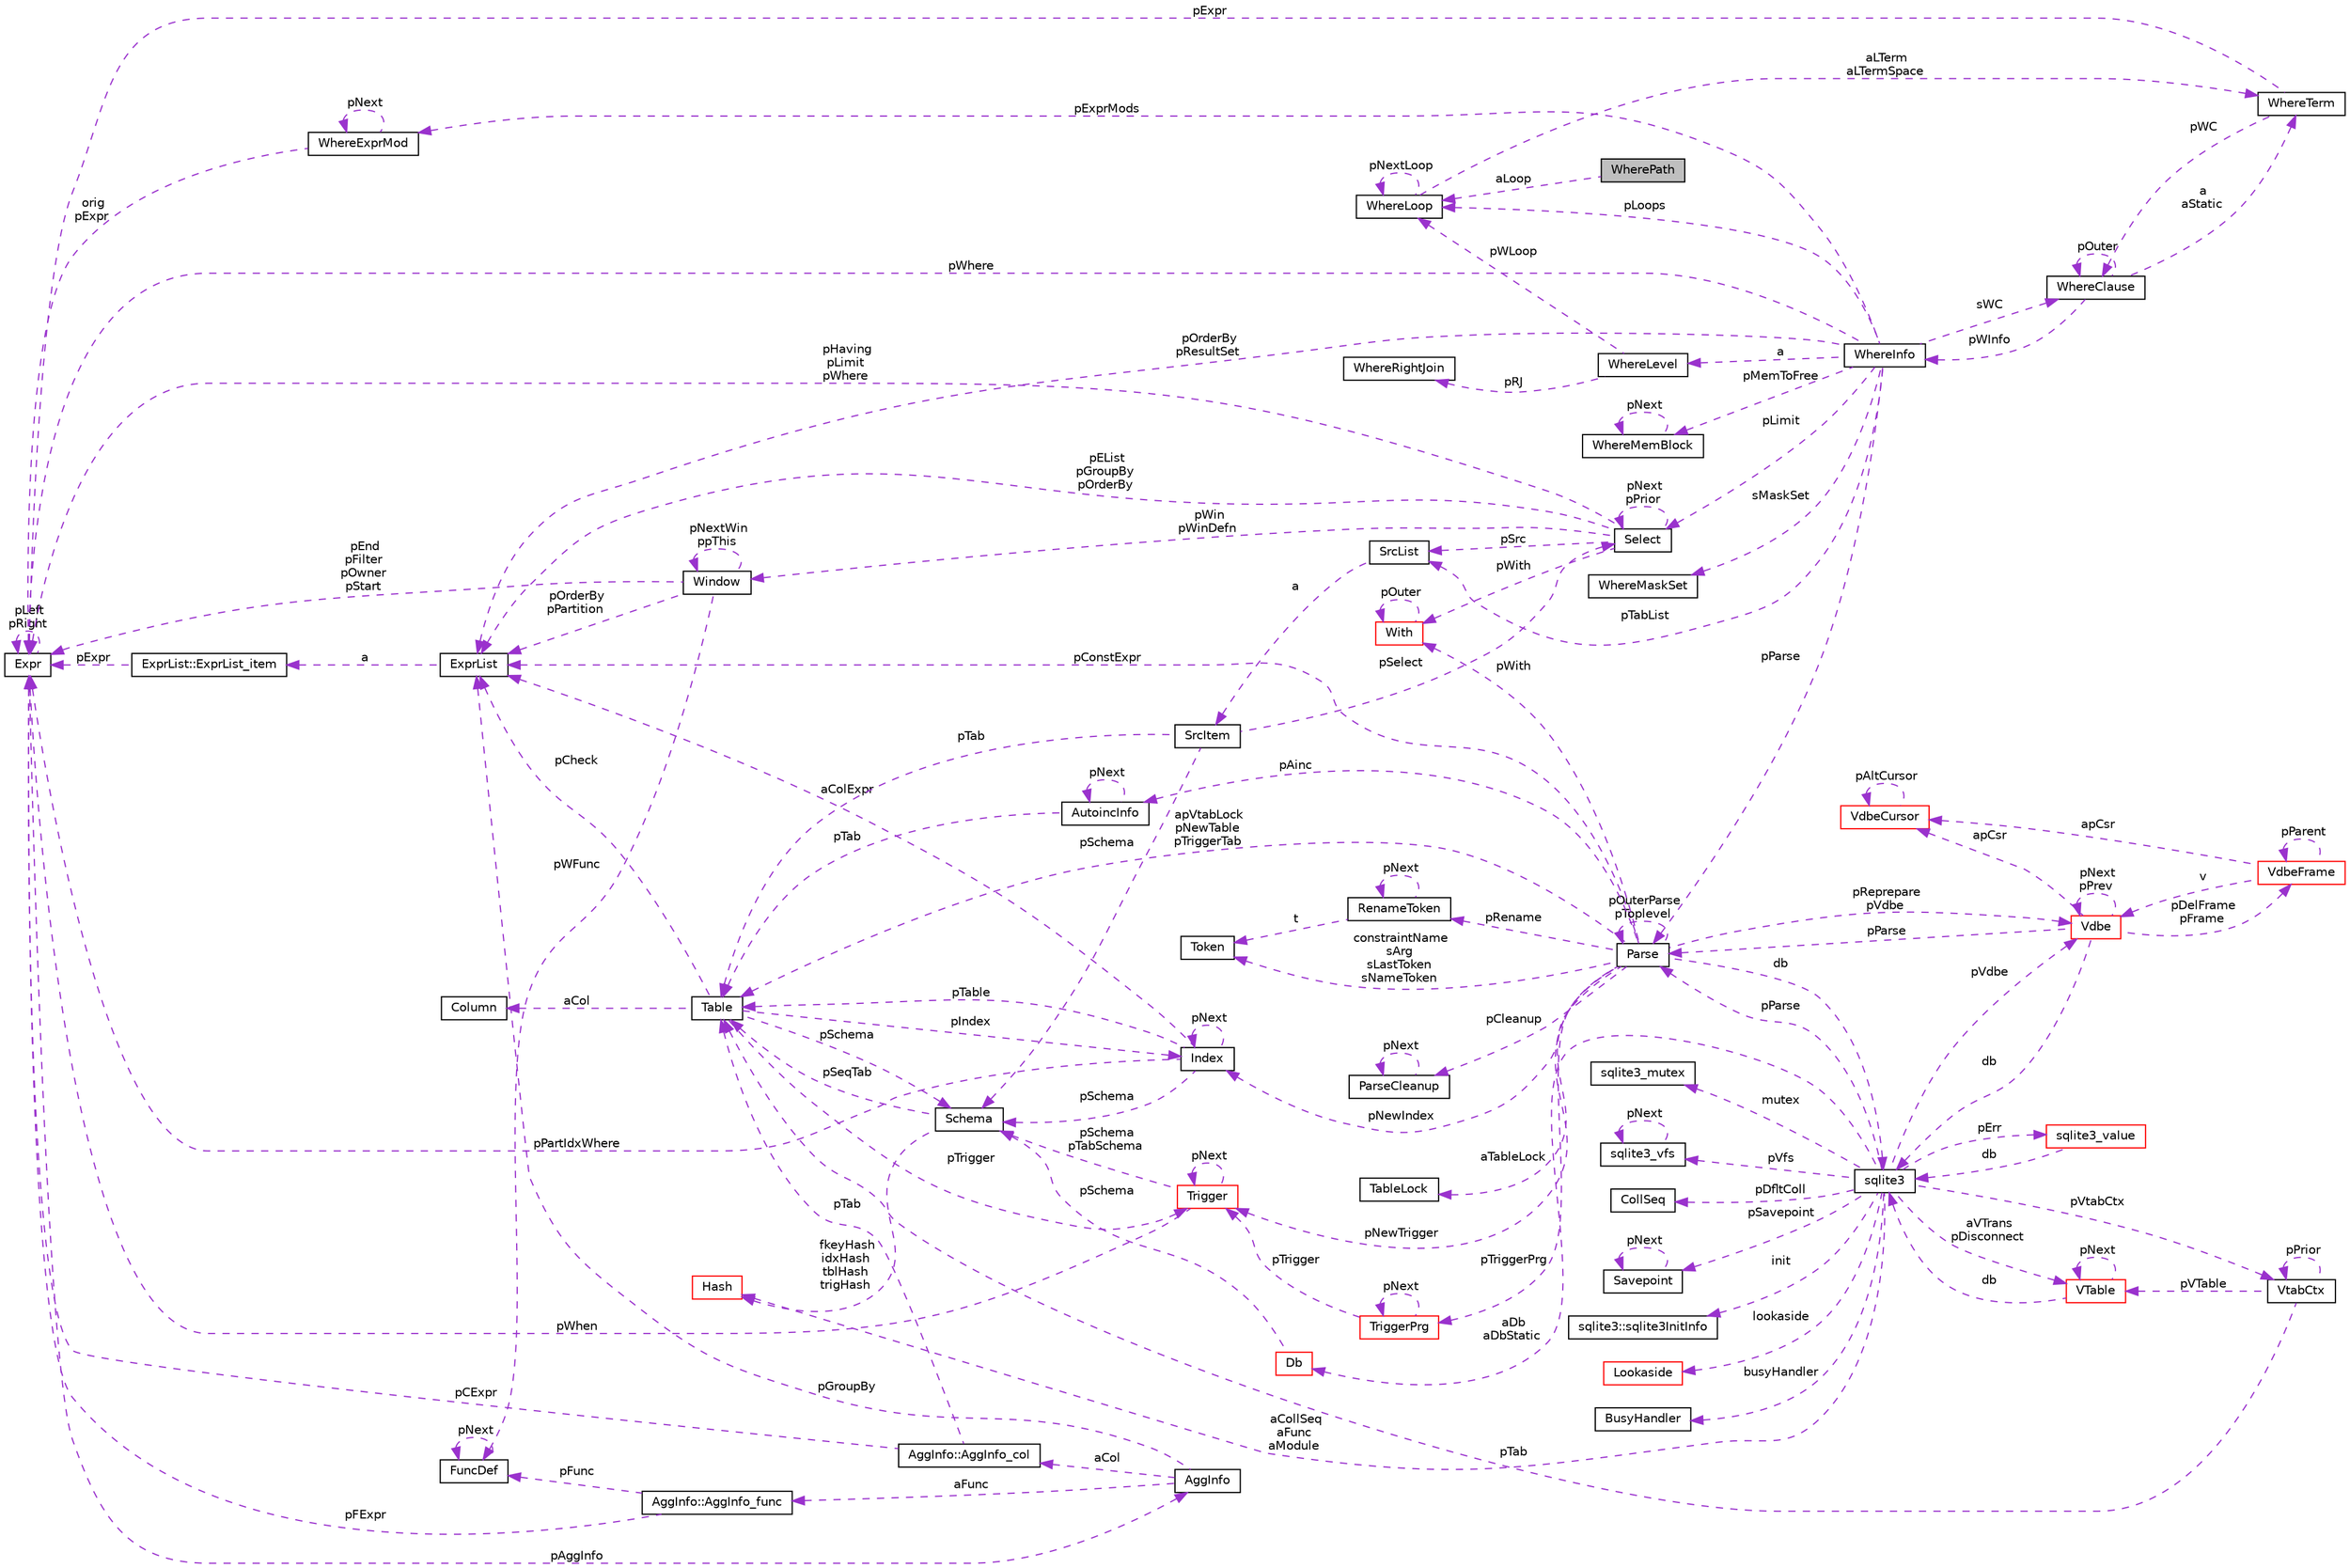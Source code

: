digraph "WherePath"
{
 // LATEX_PDF_SIZE
  edge [fontname="Helvetica",fontsize="10",labelfontname="Helvetica",labelfontsize="10"];
  node [fontname="Helvetica",fontsize="10",shape=record];
  rankdir="LR";
  Node1 [label="WherePath",height=0.2,width=0.4,color="black", fillcolor="grey75", style="filled", fontcolor="black",tooltip=" "];
  Node2 -> Node1 [dir="back",color="darkorchid3",fontsize="10",style="dashed",label=" aLoop" ,fontname="Helvetica"];
  Node2 [label="WhereLoop",height=0.2,width=0.4,color="black", fillcolor="white", style="filled",URL="$db/d1b/sqlite3_8c.html#dd/d9a/structWhereLoop",tooltip=" "];
  Node3 -> Node2 [dir="back",color="darkorchid3",fontsize="10",style="dashed",label=" aLTerm\naLTermSpace" ,fontname="Helvetica"];
  Node3 [label="WhereTerm",height=0.2,width=0.4,color="black", fillcolor="white", style="filled",URL="$db/d1b/sqlite3_8c.html#da/d59/structWhereTerm",tooltip=" "];
  Node4 -> Node3 [dir="back",color="darkorchid3",fontsize="10",style="dashed",label=" pExpr" ,fontname="Helvetica"];
  Node4 [label="Expr",height=0.2,width=0.4,color="black", fillcolor="white", style="filled",URL="$db/d1b/sqlite3_8c.html#d4/dfb/structExpr",tooltip=" "];
  Node4 -> Node4 [dir="back",color="darkorchid3",fontsize="10",style="dashed",label=" pLeft\npRight" ,fontname="Helvetica"];
  Node5 -> Node4 [dir="back",color="darkorchid3",fontsize="10",style="dashed",label=" pAggInfo" ,fontname="Helvetica"];
  Node5 [label="AggInfo",height=0.2,width=0.4,color="black", fillcolor="white", style="filled",URL="$db/d1b/sqlite3_8c.html#d2/dc8/structAggInfo",tooltip=" "];
  Node6 -> Node5 [dir="back",color="darkorchid3",fontsize="10",style="dashed",label=" pGroupBy" ,fontname="Helvetica"];
  Node6 [label="ExprList",height=0.2,width=0.4,color="black", fillcolor="white", style="filled",URL="$db/d1b/sqlite3_8c.html#d5/d5c/structExprList",tooltip=" "];
  Node7 -> Node6 [dir="back",color="darkorchid3",fontsize="10",style="dashed",label=" a" ,fontname="Helvetica"];
  Node7 [label="ExprList::ExprList_item",height=0.2,width=0.4,color="black", fillcolor="white", style="filled",URL="$db/d1b/sqlite3_8c.html#d8/dae/structExprList_1_1ExprList__item",tooltip=" "];
  Node4 -> Node7 [dir="back",color="darkorchid3",fontsize="10",style="dashed",label=" pExpr" ,fontname="Helvetica"];
  Node8 -> Node5 [dir="back",color="darkorchid3",fontsize="10",style="dashed",label=" aCol" ,fontname="Helvetica"];
  Node8 [label="AggInfo::AggInfo_col",height=0.2,width=0.4,color="black", fillcolor="white", style="filled",URL="$db/d1b/sqlite3_8c.html#d6/d3a/structAggInfo_1_1AggInfo__col",tooltip=" "];
  Node9 -> Node8 [dir="back",color="darkorchid3",fontsize="10",style="dashed",label=" pTab" ,fontname="Helvetica"];
  Node9 [label="Table",height=0.2,width=0.4,color="black", fillcolor="white", style="filled",URL="$db/d1b/sqlite3_8c.html#dc/dcb/structTable",tooltip=" "];
  Node10 -> Node9 [dir="back",color="darkorchid3",fontsize="10",style="dashed",label=" aCol" ,fontname="Helvetica"];
  Node10 [label="Column",height=0.2,width=0.4,color="black", fillcolor="white", style="filled",URL="$db/d1b/sqlite3_8c.html#dc/dc1/structColumn",tooltip=" "];
  Node11 -> Node9 [dir="back",color="darkorchid3",fontsize="10",style="dashed",label=" pIndex" ,fontname="Helvetica"];
  Node11 [label="Index",height=0.2,width=0.4,color="black", fillcolor="white", style="filled",URL="$db/d1b/sqlite3_8c.html#df/d86/structIndex",tooltip=" "];
  Node9 -> Node11 [dir="back",color="darkorchid3",fontsize="10",style="dashed",label=" pTable" ,fontname="Helvetica"];
  Node11 -> Node11 [dir="back",color="darkorchid3",fontsize="10",style="dashed",label=" pNext" ,fontname="Helvetica"];
  Node12 -> Node11 [dir="back",color="darkorchid3",fontsize="10",style="dashed",label=" pSchema" ,fontname="Helvetica"];
  Node12 [label="Schema",height=0.2,width=0.4,color="black", fillcolor="white", style="filled",URL="$db/d1b/sqlite3_8c.html#d8/db0/structSchema",tooltip=" "];
  Node13 -> Node12 [dir="back",color="darkorchid3",fontsize="10",style="dashed",label=" fkeyHash\nidxHash\ntblHash\ntrigHash" ,fontname="Helvetica"];
  Node13 [label="Hash",height=0.2,width=0.4,color="red", fillcolor="white", style="filled",URL="$db/d1b/sqlite3_8c.html#d1/dbe/structHash",tooltip=" "];
  Node9 -> Node12 [dir="back",color="darkorchid3",fontsize="10",style="dashed",label=" pSeqTab" ,fontname="Helvetica"];
  Node4 -> Node11 [dir="back",color="darkorchid3",fontsize="10",style="dashed",label=" pPartIdxWhere" ,fontname="Helvetica"];
  Node6 -> Node11 [dir="back",color="darkorchid3",fontsize="10",style="dashed",label=" aColExpr" ,fontname="Helvetica"];
  Node6 -> Node9 [dir="back",color="darkorchid3",fontsize="10",style="dashed",label=" pCheck" ,fontname="Helvetica"];
  Node16 -> Node9 [dir="back",color="darkorchid3",fontsize="10",style="dashed",label=" pTrigger" ,fontname="Helvetica"];
  Node16 [label="Trigger",height=0.2,width=0.4,color="red", fillcolor="white", style="filled",URL="$db/d1b/sqlite3_8c.html#dc/d15/structTrigger",tooltip=" "];
  Node4 -> Node16 [dir="back",color="darkorchid3",fontsize="10",style="dashed",label=" pWhen" ,fontname="Helvetica"];
  Node12 -> Node16 [dir="back",color="darkorchid3",fontsize="10",style="dashed",label=" pSchema\npTabSchema" ,fontname="Helvetica"];
  Node16 -> Node16 [dir="back",color="darkorchid3",fontsize="10",style="dashed",label=" pNext" ,fontname="Helvetica"];
  Node12 -> Node9 [dir="back",color="darkorchid3",fontsize="10",style="dashed",label=" pSchema" ,fontname="Helvetica"];
  Node4 -> Node8 [dir="back",color="darkorchid3",fontsize="10",style="dashed",label=" pCExpr" ,fontname="Helvetica"];
  Node29 -> Node5 [dir="back",color="darkorchid3",fontsize="10",style="dashed",label=" aFunc" ,fontname="Helvetica"];
  Node29 [label="AggInfo::AggInfo_func",height=0.2,width=0.4,color="black", fillcolor="white", style="filled",URL="$db/d1b/sqlite3_8c.html#d3/d2e/structAggInfo_1_1AggInfo__func",tooltip=" "];
  Node4 -> Node29 [dir="back",color="darkorchid3",fontsize="10",style="dashed",label=" pFExpr" ,fontname="Helvetica"];
  Node27 -> Node29 [dir="back",color="darkorchid3",fontsize="10",style="dashed",label=" pFunc" ,fontname="Helvetica"];
  Node27 [label="FuncDef",height=0.2,width=0.4,color="black", fillcolor="white", style="filled",URL="$d1/d3a/structFuncDef.html",tooltip=" "];
  Node27 -> Node27 [dir="back",color="darkorchid3",fontsize="10",style="dashed",label=" pNext" ,fontname="Helvetica"];
  Node30 -> Node3 [dir="back",color="darkorchid3",fontsize="10",style="dashed",label=" pWC" ,fontname="Helvetica"];
  Node30 [label="WhereClause",height=0.2,width=0.4,color="black", fillcolor="white", style="filled",URL="$db/d1b/sqlite3_8c.html#da/d54/structWhereClause",tooltip=" "];
  Node31 -> Node30 [dir="back",color="darkorchid3",fontsize="10",style="dashed",label=" pWInfo" ,fontname="Helvetica"];
  Node31 [label="WhereInfo",height=0.2,width=0.4,color="black", fillcolor="white", style="filled",URL="$db/d1b/sqlite3_8c.html#d9/d37/structWhereInfo",tooltip=" "];
  Node32 -> Node31 [dir="back",color="darkorchid3",fontsize="10",style="dashed",label=" pParse" ,fontname="Helvetica"];
  Node32 [label="Parse",height=0.2,width=0.4,color="black", fillcolor="white", style="filled",URL="$db/d1b/sqlite3_8c.html#db/dbb/structParse",tooltip=" "];
  Node33 -> Node32 [dir="back",color="darkorchid3",fontsize="10",style="dashed",label=" db" ,fontname="Helvetica"];
  Node33 [label="sqlite3",height=0.2,width=0.4,color="black", fillcolor="white", style="filled",URL="$d9/dcd/structsqlite3.html",tooltip=" "];
  Node34 -> Node33 [dir="back",color="darkorchid3",fontsize="10",style="dashed",label=" pVfs" ,fontname="Helvetica"];
  Node34 [label="sqlite3_vfs",height=0.2,width=0.4,color="black", fillcolor="white", style="filled",URL="$d3/d36/structsqlite3__vfs.html",tooltip=" "];
  Node34 -> Node34 [dir="back",color="darkorchid3",fontsize="10",style="dashed",label=" pNext" ,fontname="Helvetica"];
  Node35 -> Node33 [dir="back",color="darkorchid3",fontsize="10",style="dashed",label=" pVdbe" ,fontname="Helvetica"];
  Node35 [label="Vdbe",height=0.2,width=0.4,color="red", fillcolor="white", style="filled",URL="$db/d1b/sqlite3_8c.html#de/d53/structVdbe",tooltip=" "];
  Node33 -> Node35 [dir="back",color="darkorchid3",fontsize="10",style="dashed",label=" db" ,fontname="Helvetica"];
  Node35 -> Node35 [dir="back",color="darkorchid3",fontsize="10",style="dashed",label=" pNext\npPrev" ,fontname="Helvetica"];
  Node32 -> Node35 [dir="back",color="darkorchid3",fontsize="10",style="dashed",label=" pParse" ,fontname="Helvetica"];
  Node36 -> Node35 [dir="back",color="darkorchid3",fontsize="10",style="dashed",label=" apCsr" ,fontname="Helvetica"];
  Node36 [label="VdbeCursor",height=0.2,width=0.4,color="red", fillcolor="white", style="filled",URL="$db/d1b/sqlite3_8c.html#d0/dd5/structVdbeCursor",tooltip=" "];
  Node36 -> Node36 [dir="back",color="darkorchid3",fontsize="10",style="dashed",label=" pAltCursor" ,fontname="Helvetica"];
  Node39 -> Node35 [dir="back",color="darkorchid3",fontsize="10",style="dashed",label=" pDelFrame\npFrame" ,fontname="Helvetica"];
  Node39 [label="VdbeFrame",height=0.2,width=0.4,color="red", fillcolor="white", style="filled",URL="$db/d1b/sqlite3_8c.html#df/db1/structVdbeFrame",tooltip=" "];
  Node35 -> Node39 [dir="back",color="darkorchid3",fontsize="10",style="dashed",label=" v" ,fontname="Helvetica"];
  Node39 -> Node39 [dir="back",color="darkorchid3",fontsize="10",style="dashed",label=" pParent" ,fontname="Helvetica"];
  Node36 -> Node39 [dir="back",color="darkorchid3",fontsize="10",style="dashed",label=" apCsr" ,fontname="Helvetica"];
  Node38 -> Node33 [dir="back",color="darkorchid3",fontsize="10",style="dashed",label=" pDfltColl" ,fontname="Helvetica"];
  Node38 [label="CollSeq",height=0.2,width=0.4,color="black", fillcolor="white", style="filled",URL="$d1/d4e/structCollSeq.html",tooltip=" "];
  Node51 -> Node33 [dir="back",color="darkorchid3",fontsize="10",style="dashed",label=" mutex" ,fontname="Helvetica"];
  Node51 [label="sqlite3_mutex",height=0.2,width=0.4,color="black", fillcolor="white", style="filled",URL="$db/d1b/sqlite3_8c.html#d5/d3c/structsqlite3__mutex",tooltip=" "];
  Node52 -> Node33 [dir="back",color="darkorchid3",fontsize="10",style="dashed",label=" aDb\naDbStatic" ,fontname="Helvetica"];
  Node52 [label="Db",height=0.2,width=0.4,color="red", fillcolor="white", style="filled",URL="$db/d1b/sqlite3_8c.html#d2/d6b/structDb",tooltip=" "];
  Node12 -> Node52 [dir="back",color="darkorchid3",fontsize="10",style="dashed",label=" pSchema" ,fontname="Helvetica"];
  Node70 -> Node33 [dir="back",color="darkorchid3",fontsize="10",style="dashed",label=" init" ,fontname="Helvetica"];
  Node70 [label="sqlite3::sqlite3InitInfo",height=0.2,width=0.4,color="black", fillcolor="white", style="filled",URL="$d9/dcd/structsqlite3.html#df/d52/structsqlite3_1_1sqlite3InitInfo",tooltip=" "];
  Node32 -> Node33 [dir="back",color="darkorchid3",fontsize="10",style="dashed",label=" pParse" ,fontname="Helvetica"];
  Node45 -> Node33 [dir="back",color="darkorchid3",fontsize="10",style="dashed",label=" pErr" ,fontname="Helvetica"];
  Node45 [label="sqlite3_value",height=0.2,width=0.4,color="red", fillcolor="white", style="filled",URL="$d0/d9c/structsqlite3__value.html",tooltip=" "];
  Node33 -> Node45 [dir="back",color="darkorchid3",fontsize="10",style="dashed",label=" db" ,fontname="Helvetica"];
  Node71 -> Node33 [dir="back",color="darkorchid3",fontsize="10",style="dashed",label=" lookaside" ,fontname="Helvetica"];
  Node71 [label="Lookaside",height=0.2,width=0.4,color="red", fillcolor="white", style="filled",URL="$db/d1b/sqlite3_8c.html#d9/d54/structLookaside",tooltip=" "];
  Node13 -> Node33 [dir="back",color="darkorchid3",fontsize="10",style="dashed",label=" aCollSeq\naFunc\naModule" ,fontname="Helvetica"];
  Node73 -> Node33 [dir="back",color="darkorchid3",fontsize="10",style="dashed",label=" pVtabCtx" ,fontname="Helvetica"];
  Node73 [label="VtabCtx",height=0.2,width=0.4,color="black", fillcolor="white", style="filled",URL="$db/d1b/sqlite3_8c.html#d3/d4f/structVtabCtx",tooltip=" "];
  Node47 -> Node73 [dir="back",color="darkorchid3",fontsize="10",style="dashed",label=" pVTable" ,fontname="Helvetica"];
  Node47 [label="VTable",height=0.2,width=0.4,color="red", fillcolor="white", style="filled",URL="$db/d1b/sqlite3_8c.html#d9/dde/structVTable",tooltip=" "];
  Node33 -> Node47 [dir="back",color="darkorchid3",fontsize="10",style="dashed",label=" db" ,fontname="Helvetica"];
  Node47 -> Node47 [dir="back",color="darkorchid3",fontsize="10",style="dashed",label=" pNext" ,fontname="Helvetica"];
  Node9 -> Node73 [dir="back",color="darkorchid3",fontsize="10",style="dashed",label=" pTab" ,fontname="Helvetica"];
  Node73 -> Node73 [dir="back",color="darkorchid3",fontsize="10",style="dashed",label=" pPrior" ,fontname="Helvetica"];
  Node47 -> Node33 [dir="back",color="darkorchid3",fontsize="10",style="dashed",label=" aVTrans\npDisconnect" ,fontname="Helvetica"];
  Node74 -> Node33 [dir="back",color="darkorchid3",fontsize="10",style="dashed",label=" busyHandler" ,fontname="Helvetica"];
  Node74 [label="BusyHandler",height=0.2,width=0.4,color="black", fillcolor="white", style="filled",URL="$dc/d2e/structBusyHandler.html",tooltip=" "];
  Node75 -> Node33 [dir="back",color="darkorchid3",fontsize="10",style="dashed",label=" pSavepoint" ,fontname="Helvetica"];
  Node75 [label="Savepoint",height=0.2,width=0.4,color="black", fillcolor="white", style="filled",URL="$db/d1b/sqlite3_8c.html#d3/d2f/structSavepoint",tooltip=" "];
  Node75 -> Node75 [dir="back",color="darkorchid3",fontsize="10",style="dashed",label=" pNext" ,fontname="Helvetica"];
  Node35 -> Node32 [dir="back",color="darkorchid3",fontsize="10",style="dashed",label=" pReprepare\npVdbe" ,fontname="Helvetica"];
  Node6 -> Node32 [dir="back",color="darkorchid3",fontsize="10",style="dashed",label=" pConstExpr" ,fontname="Helvetica"];
  Node76 -> Node32 [dir="back",color="darkorchid3",fontsize="10",style="dashed",label=" constraintName\nsArg\nsLastToken\nsNameToken" ,fontname="Helvetica"];
  Node76 [label="Token",height=0.2,width=0.4,color="black", fillcolor="white", style="filled",URL="$db/d1b/sqlite3_8c.html#df/dcd/structToken",tooltip=" "];
  Node77 -> Node32 [dir="back",color="darkorchid3",fontsize="10",style="dashed",label=" aTableLock" ,fontname="Helvetica"];
  Node77 [label="TableLock",height=0.2,width=0.4,color="black", fillcolor="white", style="filled",URL="$db/d1b/sqlite3_8c.html#d1/d79/structTableLock",tooltip=" "];
  Node78 -> Node32 [dir="back",color="darkorchid3",fontsize="10",style="dashed",label=" pAinc" ,fontname="Helvetica"];
  Node78 [label="AutoincInfo",height=0.2,width=0.4,color="black", fillcolor="white", style="filled",URL="$db/d1b/sqlite3_8c.html#db/d7b/structAutoincInfo",tooltip=" "];
  Node78 -> Node78 [dir="back",color="darkorchid3",fontsize="10",style="dashed",label=" pNext" ,fontname="Helvetica"];
  Node9 -> Node78 [dir="back",color="darkorchid3",fontsize="10",style="dashed",label=" pTab" ,fontname="Helvetica"];
  Node32 -> Node32 [dir="back",color="darkorchid3",fontsize="10",style="dashed",label=" pOuterParse\npToplevel" ,fontname="Helvetica"];
  Node9 -> Node32 [dir="back",color="darkorchid3",fontsize="10",style="dashed",label=" apVtabLock\npNewTable\npTriggerTab" ,fontname="Helvetica"];
  Node79 -> Node32 [dir="back",color="darkorchid3",fontsize="10",style="dashed",label=" pTriggerPrg" ,fontname="Helvetica"];
  Node79 [label="TriggerPrg",height=0.2,width=0.4,color="red", fillcolor="white", style="filled",URL="$db/d1b/sqlite3_8c.html#d9/d62/structTriggerPrg",tooltip=" "];
  Node16 -> Node79 [dir="back",color="darkorchid3",fontsize="10",style="dashed",label=" pTrigger" ,fontname="Helvetica"];
  Node79 -> Node79 [dir="back",color="darkorchid3",fontsize="10",style="dashed",label=" pNext" ,fontname="Helvetica"];
  Node80 -> Node32 [dir="back",color="darkorchid3",fontsize="10",style="dashed",label=" pCleanup" ,fontname="Helvetica"];
  Node80 [label="ParseCleanup",height=0.2,width=0.4,color="black", fillcolor="white", style="filled",URL="$de/d52/structParseCleanup.html",tooltip=" "];
  Node80 -> Node80 [dir="back",color="darkorchid3",fontsize="10",style="dashed",label=" pNext" ,fontname="Helvetica"];
  Node11 -> Node32 [dir="back",color="darkorchid3",fontsize="10",style="dashed",label=" pNewIndex" ,fontname="Helvetica"];
  Node16 -> Node32 [dir="back",color="darkorchid3",fontsize="10",style="dashed",label=" pNewTrigger" ,fontname="Helvetica"];
  Node23 -> Node32 [dir="back",color="darkorchid3",fontsize="10",style="dashed",label=" pWith" ,fontname="Helvetica"];
  Node23 [label="With",height=0.2,width=0.4,color="red", fillcolor="white", style="filled",URL="$db/d1b/sqlite3_8c.html#df/d70/structWith",tooltip=" "];
  Node23 -> Node23 [dir="back",color="darkorchid3",fontsize="10",style="dashed",label=" pOuter" ,fontname="Helvetica"];
  Node81 -> Node32 [dir="back",color="darkorchid3",fontsize="10",style="dashed",label=" pRename" ,fontname="Helvetica"];
  Node81 [label="RenameToken",height=0.2,width=0.4,color="black", fillcolor="white", style="filled",URL="$db/d1b/sqlite3_8c.html#d7/db5/structRenameToken",tooltip=" "];
  Node76 -> Node81 [dir="back",color="darkorchid3",fontsize="10",style="dashed",label=" t" ,fontname="Helvetica"];
  Node81 -> Node81 [dir="back",color="darkorchid3",fontsize="10",style="dashed",label=" pNext" ,fontname="Helvetica"];
  Node21 -> Node31 [dir="back",color="darkorchid3",fontsize="10",style="dashed",label=" pTabList" ,fontname="Helvetica"];
  Node21 [label="SrcList",height=0.2,width=0.4,color="black", fillcolor="white", style="filled",URL="$db/d1b/sqlite3_8c.html#de/deb/structSrcList",tooltip=" "];
  Node22 -> Node21 [dir="back",color="darkorchid3",fontsize="10",style="dashed",label=" a" ,fontname="Helvetica"];
  Node22 [label="SrcItem",height=0.2,width=0.4,color="black", fillcolor="white", style="filled",URL="$db/d1b/sqlite3_8c.html#d0/d26/structSrcItem",tooltip=" "];
  Node12 -> Node22 [dir="back",color="darkorchid3",fontsize="10",style="dashed",label=" pSchema" ,fontname="Helvetica"];
  Node9 -> Node22 [dir="back",color="darkorchid3",fontsize="10",style="dashed",label=" pTab" ,fontname="Helvetica"];
  Node20 -> Node22 [dir="back",color="darkorchid3",fontsize="10",style="dashed",label=" pSelect" ,fontname="Helvetica"];
  Node20 [label="Select",height=0.2,width=0.4,color="black", fillcolor="white", style="filled",URL="$db/d1b/sqlite3_8c.html#dd/d39/structSelect",tooltip=" "];
  Node6 -> Node20 [dir="back",color="darkorchid3",fontsize="10",style="dashed",label=" pEList\npGroupBy\npOrderBy" ,fontname="Helvetica"];
  Node21 -> Node20 [dir="back",color="darkorchid3",fontsize="10",style="dashed",label=" pSrc" ,fontname="Helvetica"];
  Node4 -> Node20 [dir="back",color="darkorchid3",fontsize="10",style="dashed",label=" pHaving\npLimit\npWhere" ,fontname="Helvetica"];
  Node20 -> Node20 [dir="back",color="darkorchid3",fontsize="10",style="dashed",label=" pNext\npPrior" ,fontname="Helvetica"];
  Node23 -> Node20 [dir="back",color="darkorchid3",fontsize="10",style="dashed",label=" pWith" ,fontname="Helvetica"];
  Node26 -> Node20 [dir="back",color="darkorchid3",fontsize="10",style="dashed",label=" pWin\npWinDefn" ,fontname="Helvetica"];
  Node26 [label="Window",height=0.2,width=0.4,color="black", fillcolor="white", style="filled",URL="$db/d1b/sqlite3_8c.html#d6/d08/structWindow",tooltip=" "];
  Node6 -> Node26 [dir="back",color="darkorchid3",fontsize="10",style="dashed",label=" pOrderBy\npPartition" ,fontname="Helvetica"];
  Node4 -> Node26 [dir="back",color="darkorchid3",fontsize="10",style="dashed",label=" pEnd\npFilter\npOwner\npStart" ,fontname="Helvetica"];
  Node26 -> Node26 [dir="back",color="darkorchid3",fontsize="10",style="dashed",label=" pNextWin\nppThis" ,fontname="Helvetica"];
  Node27 -> Node26 [dir="back",color="darkorchid3",fontsize="10",style="dashed",label=" pWFunc" ,fontname="Helvetica"];
  Node6 -> Node31 [dir="back",color="darkorchid3",fontsize="10",style="dashed",label=" pOrderBy\npResultSet" ,fontname="Helvetica"];
  Node4 -> Node31 [dir="back",color="darkorchid3",fontsize="10",style="dashed",label=" pWhere" ,fontname="Helvetica"];
  Node20 -> Node31 [dir="back",color="darkorchid3",fontsize="10",style="dashed",label=" pLimit" ,fontname="Helvetica"];
  Node2 -> Node31 [dir="back",color="darkorchid3",fontsize="10",style="dashed",label=" pLoops" ,fontname="Helvetica"];
  Node82 -> Node31 [dir="back",color="darkorchid3",fontsize="10",style="dashed",label=" pExprMods" ,fontname="Helvetica"];
  Node82 [label="WhereExprMod",height=0.2,width=0.4,color="black", fillcolor="white", style="filled",URL="$db/d1b/sqlite3_8c.html#de/dbe/structWhereExprMod",tooltip=" "];
  Node82 -> Node82 [dir="back",color="darkorchid3",fontsize="10",style="dashed",label=" pNext" ,fontname="Helvetica"];
  Node4 -> Node82 [dir="back",color="darkorchid3",fontsize="10",style="dashed",label=" orig\npExpr" ,fontname="Helvetica"];
  Node83 -> Node31 [dir="back",color="darkorchid3",fontsize="10",style="dashed",label=" pMemToFree" ,fontname="Helvetica"];
  Node83 [label="WhereMemBlock",height=0.2,width=0.4,color="black", fillcolor="white", style="filled",URL="$db/d1b/sqlite3_8c.html#d7/df6/structWhereMemBlock",tooltip=" "];
  Node83 -> Node83 [dir="back",color="darkorchid3",fontsize="10",style="dashed",label=" pNext" ,fontname="Helvetica"];
  Node30 -> Node31 [dir="back",color="darkorchid3",fontsize="10",style="dashed",label=" sWC" ,fontname="Helvetica"];
  Node84 -> Node31 [dir="back",color="darkorchid3",fontsize="10",style="dashed",label=" sMaskSet" ,fontname="Helvetica"];
  Node84 [label="WhereMaskSet",height=0.2,width=0.4,color="black", fillcolor="white", style="filled",URL="$db/d1b/sqlite3_8c.html#d4/d2e/structWhereMaskSet",tooltip=" "];
  Node85 -> Node31 [dir="back",color="darkorchid3",fontsize="10",style="dashed",label=" a" ,fontname="Helvetica"];
  Node85 [label="WhereLevel",height=0.2,width=0.4,color="black", fillcolor="white", style="filled",URL="$db/d1b/sqlite3_8c.html#d4/dc8/structWhereLevel",tooltip=" "];
  Node86 -> Node85 [dir="back",color="darkorchid3",fontsize="10",style="dashed",label=" pRJ" ,fontname="Helvetica"];
  Node86 [label="WhereRightJoin",height=0.2,width=0.4,color="black", fillcolor="white", style="filled",URL="$db/d1b/sqlite3_8c.html#df/dd8/structWhereRightJoin",tooltip=" "];
  Node2 -> Node85 [dir="back",color="darkorchid3",fontsize="10",style="dashed",label=" pWLoop" ,fontname="Helvetica"];
  Node30 -> Node30 [dir="back",color="darkorchid3",fontsize="10",style="dashed",label=" pOuter" ,fontname="Helvetica"];
  Node3 -> Node30 [dir="back",color="darkorchid3",fontsize="10",style="dashed",label=" a\naStatic" ,fontname="Helvetica"];
  Node2 -> Node2 [dir="back",color="darkorchid3",fontsize="10",style="dashed",label=" pNextLoop" ,fontname="Helvetica"];
}
